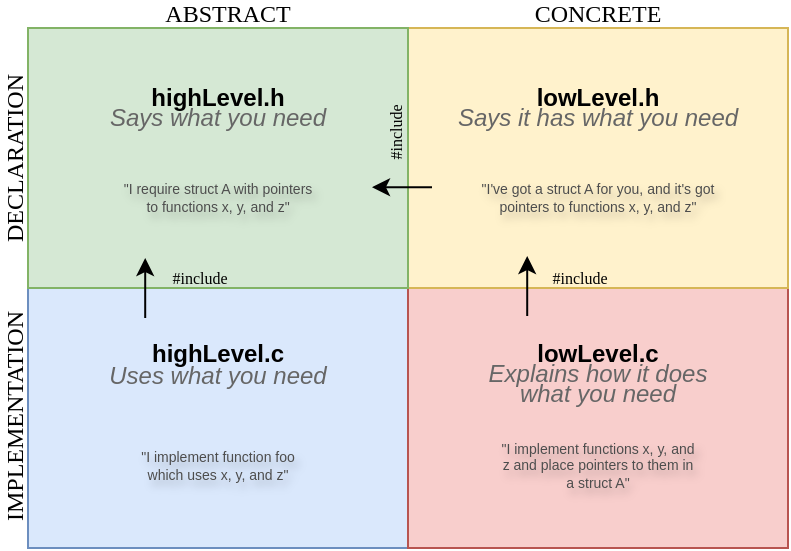 <mxfile version="24.1.0" type="device">
  <diagram name="Page-1" id="1IIoo3WY2XXjFLR92GBM">
    <mxGraphModel dx="830" dy="482" grid="1" gridSize="10" guides="1" tooltips="1" connect="1" arrows="1" fold="1" page="1" pageScale="1" pageWidth="583" pageHeight="827" math="0" shadow="0">
      <root>
        <mxCell id="0" />
        <mxCell id="1" parent="0" />
        <mxCell id="iqy052YHAr-xuEyLwhpA-31" value="" style="rounded=0;whiteSpace=wrap;html=1;" vertex="1" parent="1">
          <mxGeometry x="90" y="240" width="380" height="260" as="geometry" />
        </mxCell>
        <mxCell id="iqy052YHAr-xuEyLwhpA-36" value="" style="rounded=0;whiteSpace=wrap;html=1;fillColor=#dae8fc;strokeColor=#6c8ebf;" vertex="1" parent="1">
          <mxGeometry x="90" y="370" width="190" height="130" as="geometry" />
        </mxCell>
        <mxCell id="iqy052YHAr-xuEyLwhpA-35" value="" style="rounded=0;whiteSpace=wrap;html=1;fillColor=#f8cecc;strokeColor=#b85450;" vertex="1" parent="1">
          <mxGeometry x="280" y="370" width="190" height="130" as="geometry" />
        </mxCell>
        <mxCell id="iqy052YHAr-xuEyLwhpA-34" value="" style="rounded=0;whiteSpace=wrap;html=1;fillColor=#fff2cc;strokeColor=#d6b656;" vertex="1" parent="1">
          <mxGeometry x="280" y="240" width="190" height="130" as="geometry" />
        </mxCell>
        <mxCell id="iqy052YHAr-xuEyLwhpA-33" value="" style="rounded=0;whiteSpace=wrap;html=1;fillColor=#d5e8d4;strokeColor=#82b366;" vertex="1" parent="1">
          <mxGeometry x="90" y="240" width="190" height="130" as="geometry" />
        </mxCell>
        <mxCell id="iqy052YHAr-xuEyLwhpA-4" value="highLevel.h" style="text;html=1;align=center;verticalAlign=middle;whiteSpace=wrap;rounded=0;fontStyle=1" vertex="1" parent="1">
          <mxGeometry x="145" y="268.5" width="80" height="12" as="geometry" />
        </mxCell>
        <mxCell id="iqy052YHAr-xuEyLwhpA-6" value="&lt;font face=&quot;Lucida Console&quot;&gt;IMPLEMENTATION&lt;/font&gt;" style="text;html=1;align=center;verticalAlign=middle;whiteSpace=wrap;rounded=0;rotation=-90;" vertex="1" parent="1">
          <mxGeometry x="36" y="430" width="95" height="8" as="geometry" />
        </mxCell>
        <mxCell id="iqy052YHAr-xuEyLwhpA-7" value="&lt;font face=&quot;Lucida Console&quot;&gt;DECLARATION&lt;/font&gt;" style="text;html=1;align=center;verticalAlign=middle;whiteSpace=wrap;rounded=0;rotation=-90;" vertex="1" parent="1">
          <mxGeometry x="46" y="301" width="75" height="8" as="geometry" />
        </mxCell>
        <mxCell id="iqy052YHAr-xuEyLwhpA-8" value="highLevel.c" style="text;html=1;align=center;verticalAlign=middle;whiteSpace=wrap;rounded=0;fontStyle=1" vertex="1" parent="1">
          <mxGeometry x="145" y="396.5" width="80" height="12" as="geometry" />
        </mxCell>
        <mxCell id="iqy052YHAr-xuEyLwhpA-9" value="lowLevel.h" style="text;html=1;align=center;verticalAlign=middle;whiteSpace=wrap;rounded=0;fontStyle=1" vertex="1" parent="1">
          <mxGeometry x="335" y="269" width="80" height="12" as="geometry" />
        </mxCell>
        <mxCell id="iqy052YHAr-xuEyLwhpA-10" value="lowLevel.c" style="text;html=1;align=center;verticalAlign=middle;whiteSpace=wrap;rounded=0;fontStyle=1" vertex="1" parent="1">
          <mxGeometry x="335" y="396.5" width="80" height="12" as="geometry" />
        </mxCell>
        <mxCell id="iqy052YHAr-xuEyLwhpA-11" value="&lt;i&gt;Says what you need&lt;/i&gt;" style="text;html=1;align=center;verticalAlign=middle;whiteSpace=wrap;rounded=0;fontColor=#666666;" vertex="1" parent="1">
          <mxGeometry x="115" y="279.5" width="140" height="10" as="geometry" />
        </mxCell>
        <mxCell id="iqy052YHAr-xuEyLwhpA-12" value="&lt;span style=&quot;font-size: 7px;&quot;&gt;&lt;font style=&quot;font-size: 7px;&quot;&gt;&quot;I require struct A with pointers to functions x, y, and z&quot;&lt;/font&gt;&lt;/span&gt;" style="text;html=1;align=center;verticalAlign=middle;whiteSpace=wrap;rounded=0;opacity=30;fontSize=7;fontStyle=0;fontColor=#4D4D4D;horizontal=1;fontFamily=Helvetica;labelBorderColor=none;textShadow=1;" vertex="1" parent="1">
          <mxGeometry x="135" y="309.5" width="100" height="30" as="geometry" />
        </mxCell>
        <mxCell id="iqy052YHAr-xuEyLwhpA-13" value="&lt;i&gt;Uses what you need&lt;/i&gt;" style="text;html=1;align=center;verticalAlign=middle;whiteSpace=wrap;rounded=0;fontColor=#666666;" vertex="1" parent="1">
          <mxGeometry x="115" y="408.5" width="140" height="10" as="geometry" />
        </mxCell>
        <mxCell id="iqy052YHAr-xuEyLwhpA-14" value="&lt;font&gt;&quot;I implement function foo which uses x, y, and z&quot;&lt;/font&gt;" style="text;html=1;align=center;verticalAlign=middle;whiteSpace=wrap;rounded=0;opacity=30;fontSize=7;fontStyle=0;fontColor=#4D4D4D;horizontal=1;fontFamily=Helvetica;labelBorderColor=none;textShadow=1;" vertex="1" parent="1">
          <mxGeometry x="145" y="443.5" width="80" height="30" as="geometry" />
        </mxCell>
        <mxCell id="iqy052YHAr-xuEyLwhpA-15" value="&lt;i&gt;Says it has what you need&lt;/i&gt;" style="text;html=1;align=center;verticalAlign=middle;whiteSpace=wrap;rounded=0;fontColor=#666666;" vertex="1" parent="1">
          <mxGeometry x="295" y="280" width="160" height="10" as="geometry" />
        </mxCell>
        <mxCell id="iqy052YHAr-xuEyLwhpA-16" value="&lt;span style=&quot;font-size: 7px;&quot;&gt;&lt;font style=&quot;font-size: 7px;&quot;&gt;&quot;I&#39;ve got a struct A for you, and it&#39;s got pointers to functions x, y, and z&quot;&lt;/font&gt;&lt;/span&gt;" style="text;html=1;align=center;verticalAlign=middle;whiteSpace=wrap;rounded=0;opacity=30;fontSize=7;fontStyle=0;fontColor=#4D4D4D;horizontal=1;fontFamily=Helvetica;labelBorderColor=none;textShadow=1;" vertex="1" parent="1">
          <mxGeometry x="315" y="310" width="120" height="30" as="geometry" />
        </mxCell>
        <mxCell id="iqy052YHAr-xuEyLwhpA-18" value="&lt;p style=&quot;line-height: 80%;&quot;&gt;&lt;i&gt;Explains how it does what you need&lt;/i&gt;&lt;/p&gt;" style="text;html=1;align=center;verticalAlign=middle;whiteSpace=wrap;rounded=0;fontColor=#666666;" vertex="1" parent="1">
          <mxGeometry x="315" y="413.5" width="120" height="8" as="geometry" />
        </mxCell>
        <mxCell id="iqy052YHAr-xuEyLwhpA-19" value="&lt;span style=&quot;font-size: 7px;&quot;&gt;&lt;font style=&quot;font-size: 7px;&quot;&gt;&quot;I implement functions x, y, and z and place pointers to them in a struct A&quot;&lt;/font&gt;&lt;/span&gt;" style="text;html=1;align=center;verticalAlign=middle;whiteSpace=wrap;rounded=0;opacity=30;fontSize=7;fontStyle=0;fontColor=#4D4D4D;horizontal=1;fontFamily=Helvetica;labelBorderColor=none;textShadow=1;" vertex="1" parent="1">
          <mxGeometry x="325" y="443.5" width="100" height="30" as="geometry" />
        </mxCell>
        <mxCell id="iqy052YHAr-xuEyLwhpA-21" value="" style="endArrow=classic;html=1;rounded=0;" edge="1" parent="1">
          <mxGeometry width="50" height="50" relative="1" as="geometry">
            <mxPoint x="292" y="319.6" as="sourcePoint" />
            <mxPoint x="262" y="319.6" as="targetPoint" />
          </mxGeometry>
        </mxCell>
        <mxCell id="iqy052YHAr-xuEyLwhpA-22" value="&lt;font style=&quot;font-size: 8px;&quot; face=&quot;fira code&quot;&gt;#include&lt;/font&gt;" style="text;html=1;align=center;verticalAlign=middle;whiteSpace=wrap;rounded=0;fillColor=none;fontSize=8;opacity=40;rotation=-90;" vertex="1" parent="1">
          <mxGeometry x="254" y="287" width="40" height="10" as="geometry" />
        </mxCell>
        <mxCell id="iqy052YHAr-xuEyLwhpA-23" value="" style="endArrow=classic;html=1;rounded=0;" edge="1" parent="1">
          <mxGeometry width="50" height="50" relative="1" as="geometry">
            <mxPoint x="339.6" y="384" as="sourcePoint" />
            <mxPoint x="339.6" y="354" as="targetPoint" />
          </mxGeometry>
        </mxCell>
        <mxCell id="iqy052YHAr-xuEyLwhpA-24" value="&lt;font style=&quot;font-size: 8px;&quot; face=&quot;fira code&quot;&gt;#include&lt;/font&gt;" style="text;html=1;align=center;verticalAlign=middle;whiteSpace=wrap;rounded=0;fillColor=none;fontSize=8;opacity=40;" vertex="1" parent="1">
          <mxGeometry x="347" y="360" width="38" height="10" as="geometry" />
        </mxCell>
        <mxCell id="iqy052YHAr-xuEyLwhpA-27" value="" style="endArrow=classic;html=1;rounded=0;" edge="1" parent="1">
          <mxGeometry width="50" height="50" relative="1" as="geometry">
            <mxPoint x="148.6" y="385" as="sourcePoint" />
            <mxPoint x="148.6" y="355" as="targetPoint" />
          </mxGeometry>
        </mxCell>
        <mxCell id="iqy052YHAr-xuEyLwhpA-28" value="&lt;font style=&quot;font-size: 8px;&quot; face=&quot;fira code&quot;&gt;#include&lt;/font&gt;" style="text;html=1;align=center;verticalAlign=middle;whiteSpace=wrap;rounded=0;fillColor=none;fontSize=8;opacity=40;" vertex="1" parent="1">
          <mxGeometry x="156" y="360" width="40" height="10" as="geometry" />
        </mxCell>
        <mxCell id="iqy052YHAr-xuEyLwhpA-29" value="&lt;font face=&quot;Lucida Console&quot;&gt;ABSTRACT&lt;/font&gt;" style="text;html=1;align=center;verticalAlign=middle;whiteSpace=wrap;rounded=0;rotation=0;" vertex="1" parent="1">
          <mxGeometry x="145" y="228" width="90" height="10" as="geometry" />
        </mxCell>
        <mxCell id="iqy052YHAr-xuEyLwhpA-30" value="&lt;font face=&quot;Lucida Console&quot;&gt;CONCRETE&lt;/font&gt;" style="text;html=1;align=center;verticalAlign=middle;whiteSpace=wrap;rounded=0;rotation=0;" vertex="1" parent="1">
          <mxGeometry x="330" y="228" width="90" height="10" as="geometry" />
        </mxCell>
      </root>
    </mxGraphModel>
  </diagram>
</mxfile>
